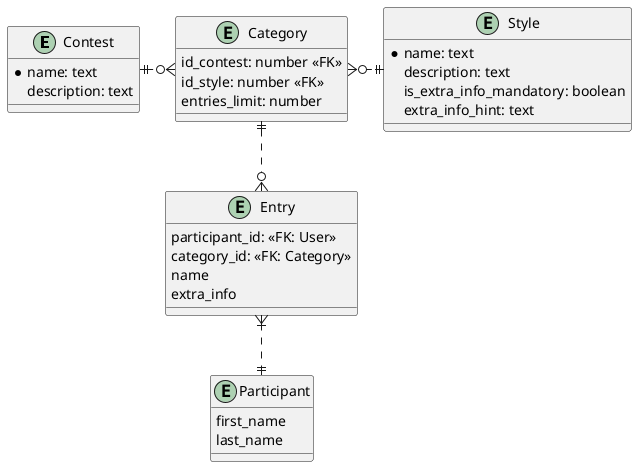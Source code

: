 @startuml
entity "Contest" as con {
*name: text
description: text
}

entity "Style" as cat {
*name: text
description: text
is_extra_info_mandatory: boolean
extra_info_hint: text
}

entity "Category" as j {
id_contest: number <<FK>>
id_style: number <<FK>>
entries_limit: number
}

entity "Entry" as e {
participant_id: <<FK: User>>
category_id: <<FK: Category>>
name
extra_info
}

'entity "Entry" as e {
'participant_id: <<FK: User>>
'id_contest: <<FK: Contest>>
'id_category: <<FK: Category>>
'}

entity "Participant" as p {
first_name
last_name
}

j }o.l.|| con
j }o.r.|| cat
e }|..|| p

e }o.u.||j
'e }o.u.|| con
'e }o.u.|| cat

@enduml